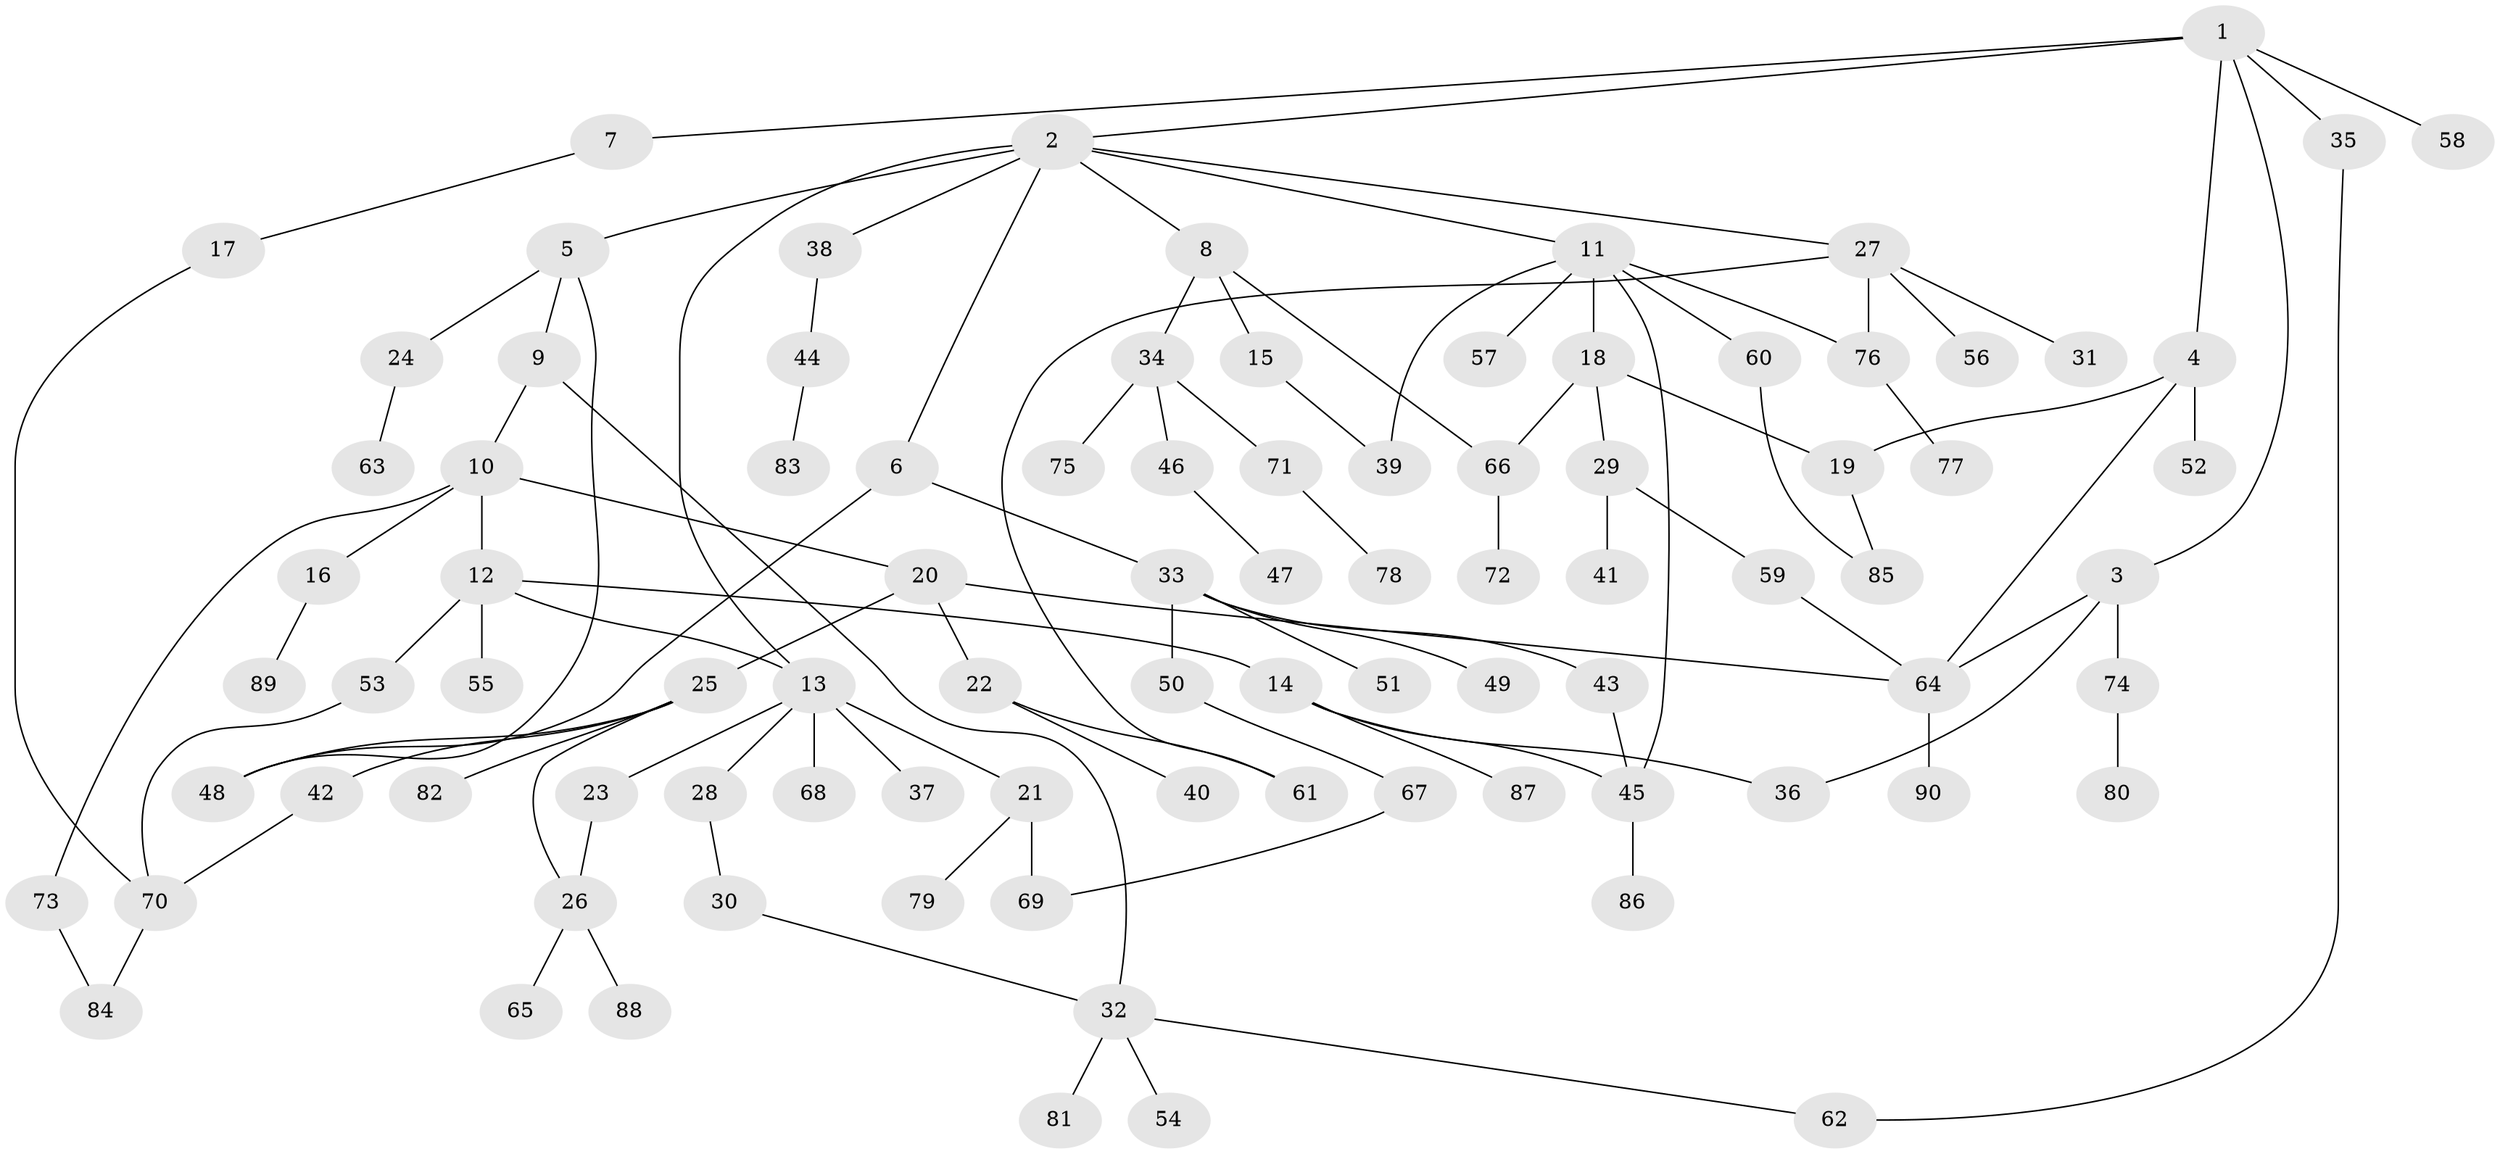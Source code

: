 // Generated by graph-tools (version 1.1) at 2025/00/03/09/25 03:00:57]
// undirected, 90 vertices, 111 edges
graph export_dot {
graph [start="1"]
  node [color=gray90,style=filled];
  1;
  2;
  3;
  4;
  5;
  6;
  7;
  8;
  9;
  10;
  11;
  12;
  13;
  14;
  15;
  16;
  17;
  18;
  19;
  20;
  21;
  22;
  23;
  24;
  25;
  26;
  27;
  28;
  29;
  30;
  31;
  32;
  33;
  34;
  35;
  36;
  37;
  38;
  39;
  40;
  41;
  42;
  43;
  44;
  45;
  46;
  47;
  48;
  49;
  50;
  51;
  52;
  53;
  54;
  55;
  56;
  57;
  58;
  59;
  60;
  61;
  62;
  63;
  64;
  65;
  66;
  67;
  68;
  69;
  70;
  71;
  72;
  73;
  74;
  75;
  76;
  77;
  78;
  79;
  80;
  81;
  82;
  83;
  84;
  85;
  86;
  87;
  88;
  89;
  90;
  1 -- 2;
  1 -- 3;
  1 -- 4;
  1 -- 7;
  1 -- 35;
  1 -- 58;
  2 -- 5;
  2 -- 6;
  2 -- 8;
  2 -- 11;
  2 -- 13;
  2 -- 27;
  2 -- 38;
  3 -- 74;
  3 -- 64;
  3 -- 36;
  4 -- 52;
  4 -- 64;
  4 -- 19;
  5 -- 9;
  5 -- 24;
  5 -- 48;
  6 -- 33;
  6 -- 48;
  7 -- 17;
  8 -- 15;
  8 -- 34;
  8 -- 66;
  9 -- 10;
  9 -- 32;
  10 -- 12;
  10 -- 16;
  10 -- 20;
  10 -- 73;
  11 -- 18;
  11 -- 39;
  11 -- 57;
  11 -- 60;
  11 -- 76;
  11 -- 45;
  12 -- 14;
  12 -- 53;
  12 -- 55;
  12 -- 13;
  13 -- 21;
  13 -- 23;
  13 -- 28;
  13 -- 37;
  13 -- 68;
  14 -- 36;
  14 -- 45;
  14 -- 87;
  15 -- 39;
  16 -- 89;
  17 -- 70;
  18 -- 19;
  18 -- 29;
  18 -- 66;
  19 -- 85;
  20 -- 22;
  20 -- 25;
  20 -- 64;
  21 -- 79;
  21 -- 69;
  22 -- 40;
  22 -- 61;
  23 -- 26;
  24 -- 63;
  25 -- 42;
  25 -- 82;
  25 -- 26;
  25 -- 48;
  26 -- 65;
  26 -- 88;
  27 -- 31;
  27 -- 56;
  27 -- 61;
  27 -- 76;
  28 -- 30;
  29 -- 41;
  29 -- 59;
  30 -- 32;
  32 -- 54;
  32 -- 62;
  32 -- 81;
  33 -- 43;
  33 -- 49;
  33 -- 50;
  33 -- 51;
  34 -- 46;
  34 -- 71;
  34 -- 75;
  35 -- 62;
  38 -- 44;
  42 -- 70;
  43 -- 45;
  44 -- 83;
  45 -- 86;
  46 -- 47;
  50 -- 67;
  53 -- 70;
  59 -- 64;
  60 -- 85;
  64 -- 90;
  66 -- 72;
  67 -- 69;
  70 -- 84;
  71 -- 78;
  73 -- 84;
  74 -- 80;
  76 -- 77;
}
